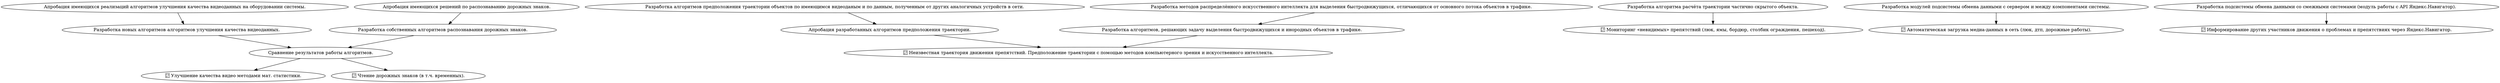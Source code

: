 digraph G {
	
"Апробация имеющихся реализаций алгоритмов улучшения качества видеоданных на оборудовании системы." -> "Разработка новых алгоритмов алгоритмов улучшения качества видеоданных." -> "Сравнение результатов работы алгоритмов." -> " Улучшение качества видео методами мат. статистики."

"Разработка алгоритмов предположения траектории объектов по имеющимся видеоданым и по данным, полученным от других аналогичных устройств в сети." -> "Апробация разработанных алгоритмов предположения траектории." -> " Неизвестная траектория движения препятствий. Предположение траектории с помощью методов компьютерного зрения и искусственного интеллекта."

"Разработка методов распределённого искусственного интеллекта для выделения быстродвижущихся, отличающихся от основного потока объектов в трафике." -> "Разработка алгоритмов, решающих задачу выделения быстродвижущихся и инородных объектов в трафике." -> " Неизвестная траектория движения препятствий. Предположение траектории с помощью методов компьютерного зрения и искусственного интеллекта."

"Разработка алгоритма расчёта траектории частично скрытого объекта." -> " Мониторинг «невидимых» препятствий (люк, ямы, бордюр, столбик ограждения, пешеход)."

"Разработка модулей подсистемы обмена данными с сервером и между компонентами системы." -> " Автоматическая загрузка медиа-данных в сеть (люк, дтп, дорожные работы)."

"Разработка подсистемы обмена данными со смежными системами (модуль работы с API Яндекс.Навигатор)." -> " Информирование других участников движения о проблемах и препятствиях через Яндекс.Навигатор."

"Апробация имеющихся решений по распознаванию дорожных знаков." -> "Разработка собственных алгоритмов распознавания дорожных знаков." -> "Сравнение результатов работы алгоритмов." -> " Чтение дорожных знаков (в т.ч. временных)."
}
